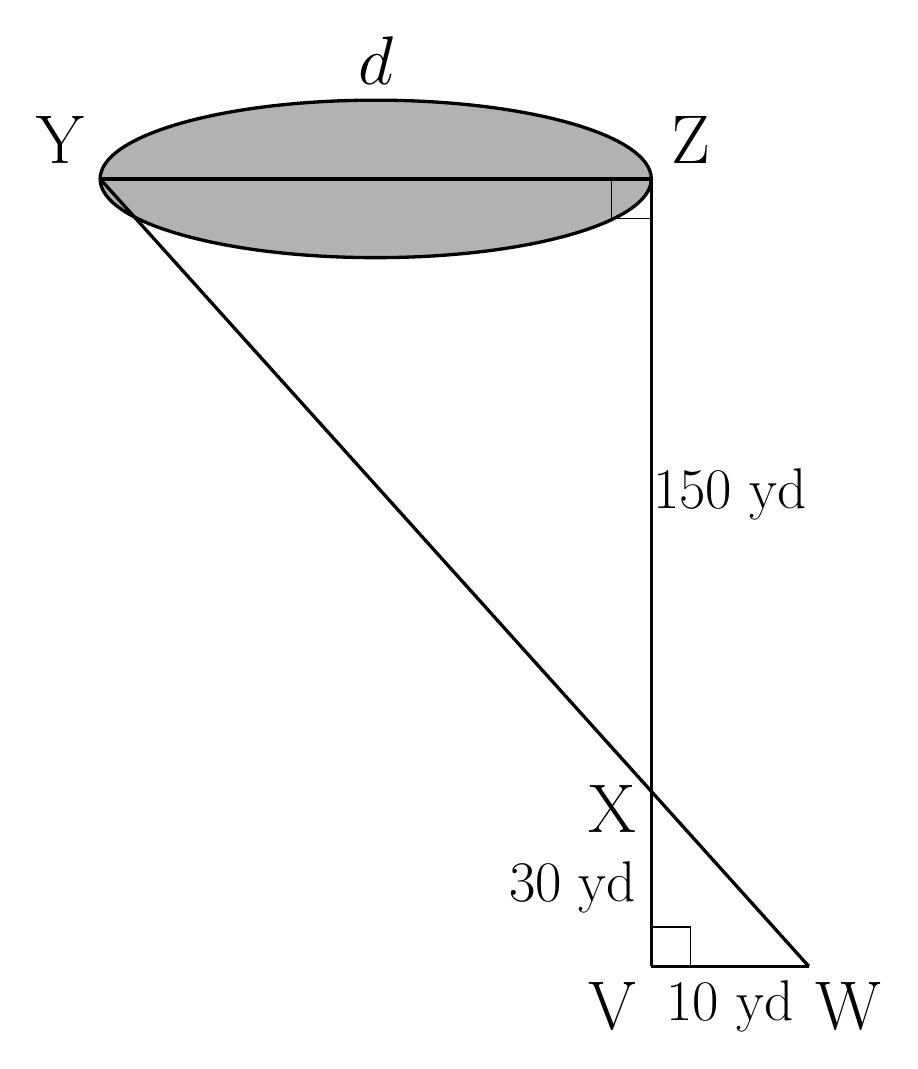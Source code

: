 \begin{tikzpicture}
	\node (0) at (0, -5) {};
	\node (1) at (0, 5) {};
	\node (2) at (-7,5) {};
	\node (3) at (2, -5) {};
	\node (4) at (0, -2.75) {};
\node at (-7.5,5.5) {\Huge Y};
\node at (0.5,5.5) {\Huge Z};
\node at (-0.5,-5.5) {\Huge V};
\node at (2.5,-5.5) {\Huge W};
\node at (-0.5,-3) {\Huge X};
\filldraw [fill = black!30, very thick]  (-3.5,5) ellipse (3.5 and 1);
\draw [very thick] (0.center) to (1.center);
	\draw [very thick] (2.center) to (3.center);
	\draw [very thick] (0.center) to (3.center);
	\draw [very thick] (2.center) to (1.center);


\draw  (0.center) rectangle (0.5,-4.5);
\draw  (1.center) rectangle (-0.5,4.5);


\node at (1,-5.5) {\huge 10 yd};
\node at (-1,-4) {\huge 30 yd};
\node at (-3.5,6.5) {\Huge $d$};
\node at (1,1) {\huge 150 yd};
\end{tikzpicture}
